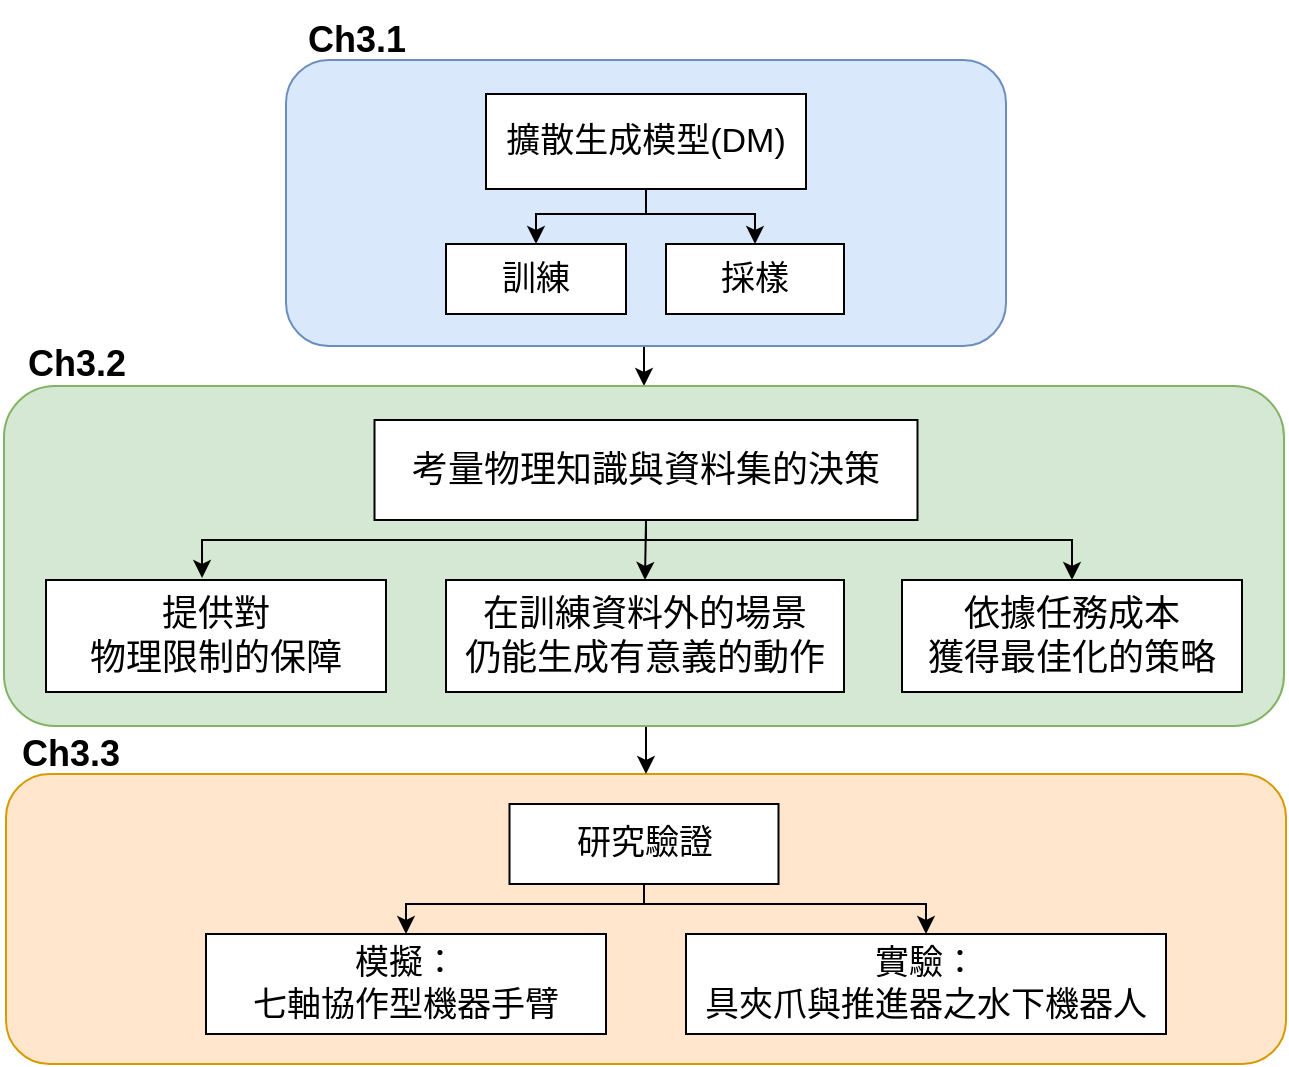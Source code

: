 <mxfile version="26.0.8">
  <diagram name="Page-1" id="wOB_9WMUOYio087HsXXo">
    <mxGraphModel dx="1562" dy="857" grid="1" gridSize="10" guides="1" tooltips="1" connect="1" arrows="1" fold="1" page="1" pageScale="1" pageWidth="827" pageHeight="1169" math="0" shadow="0">
      <root>
        <mxCell id="0" />
        <mxCell id="1" parent="0" />
        <mxCell id="OV2g7p3yE7dfUdtsTMxP-19" value="&lt;h3&gt;&lt;br&gt;&lt;/h3&gt;" style="rounded=1;whiteSpace=wrap;html=1;fillColor=#ffe6cc;strokeColor=#d79b00;align=left;" parent="1" vertex="1">
          <mxGeometry x="100" y="487" width="640" height="145" as="geometry" />
        </mxCell>
        <mxCell id="croenbVwfPVmmudFRWwA-13" style="edgeStyle=orthogonalEdgeStyle;rounded=0;orthogonalLoop=1;jettySize=auto;html=1;exitX=0.5;exitY=1;exitDx=0;exitDy=0;entryX=0.5;entryY=0;entryDx=0;entryDy=0;" edge="1" parent="1" source="OV2g7p3yE7dfUdtsTMxP-17" target="croenbVwfPVmmudFRWwA-2">
          <mxGeometry relative="1" as="geometry" />
        </mxCell>
        <mxCell id="OV2g7p3yE7dfUdtsTMxP-17" value="&lt;h3&gt;&lt;br&gt;&lt;/h3&gt;" style="rounded=1;whiteSpace=wrap;html=1;fillColor=#dae8fc;strokeColor=#6c8ebf;align=left;" parent="1" vertex="1">
          <mxGeometry x="240" y="130" width="360" height="143" as="geometry" />
        </mxCell>
        <mxCell id="croenbVwfPVmmudFRWwA-11" style="edgeStyle=orthogonalEdgeStyle;rounded=0;orthogonalLoop=1;jettySize=auto;html=1;exitX=0.5;exitY=1;exitDx=0;exitDy=0;entryX=0.5;entryY=0;entryDx=0;entryDy=0;" edge="1" parent="1" source="BNkQrNhKQa_8A1IRFI8Z-1" target="croenbVwfPVmmudFRWwA-8">
          <mxGeometry relative="1" as="geometry">
            <Array as="points">
              <mxPoint x="420" y="207" />
              <mxPoint x="365" y="207" />
            </Array>
          </mxGeometry>
        </mxCell>
        <mxCell id="croenbVwfPVmmudFRWwA-12" style="edgeStyle=orthogonalEdgeStyle;rounded=0;orthogonalLoop=1;jettySize=auto;html=1;exitX=0.5;exitY=1;exitDx=0;exitDy=0;entryX=0.5;entryY=0;entryDx=0;entryDy=0;" edge="1" parent="1" source="BNkQrNhKQa_8A1IRFI8Z-1" target="croenbVwfPVmmudFRWwA-9">
          <mxGeometry relative="1" as="geometry">
            <Array as="points">
              <mxPoint x="420" y="207" />
              <mxPoint x="475" y="207" />
            </Array>
          </mxGeometry>
        </mxCell>
        <mxCell id="BNkQrNhKQa_8A1IRFI8Z-1" value="&lt;span style=&quot;font-size: 17px;&quot;&gt;擴散生成模型(DM)&lt;/span&gt;" style="rounded=0;whiteSpace=wrap;html=1;" parent="1" vertex="1">
          <mxGeometry x="340" y="147" width="160" height="47.5" as="geometry" />
        </mxCell>
        <mxCell id="OV2g7p3yE7dfUdtsTMxP-13" style="edgeStyle=orthogonalEdgeStyle;rounded=0;orthogonalLoop=1;jettySize=auto;html=1;exitX=0.5;exitY=1;exitDx=0;exitDy=0;entryX=0.52;entryY=0.001;entryDx=0;entryDy=0;entryPerimeter=0;" parent="1" target="BNkQrNhKQa_8A1IRFI8Z-11" edge="1">
          <mxGeometry relative="1" as="geometry">
            <Array as="points">
              <mxPoint x="620" y="762" />
              <mxPoint x="410" y="762" />
            </Array>
            <mxPoint x="620" y="747" as="sourcePoint" />
          </mxGeometry>
        </mxCell>
        <mxCell id="OV2g7p3yE7dfUdtsTMxP-15" style="edgeStyle=orthogonalEdgeStyle;rounded=0;orthogonalLoop=1;jettySize=auto;html=1;exitX=0.5;exitY=1;exitDx=0;exitDy=0;entryX=0.52;entryY=-0.003;entryDx=0;entryDy=0;entryPerimeter=0;" parent="1" target="BNkQrNhKQa_8A1IRFI8Z-11" edge="1">
          <mxGeometry relative="1" as="geometry">
            <Array as="points">
              <mxPoint x="175" y="762" />
              <mxPoint x="410" y="762" />
            </Array>
            <mxPoint x="175" y="747" as="sourcePoint" />
          </mxGeometry>
        </mxCell>
        <mxCell id="OV2g7p3yE7dfUdtsTMxP-21" value="&lt;b&gt;&lt;font style=&quot;font-size: 18px;&quot;&gt;Ch3.1&lt;/font&gt;&lt;/b&gt;" style="text;html=1;align=center;verticalAlign=middle;resizable=0;points=[];autosize=1;strokeColor=none;fillColor=none;" parent="1" vertex="1">
          <mxGeometry x="240" y="100" width="70" height="40" as="geometry" />
        </mxCell>
        <mxCell id="OV2g7p3yE7dfUdtsTMxP-23" value="&lt;b&gt;&lt;font style=&quot;font-size: 18px;&quot;&gt;Ch3.3&lt;/font&gt;&lt;/b&gt;" style="text;html=1;align=center;verticalAlign=middle;resizable=0;points=[];autosize=1;strokeColor=none;fillColor=none;" parent="1" vertex="1">
          <mxGeometry x="97" y="457" width="70" height="40" as="geometry" />
        </mxCell>
        <mxCell id="croenbVwfPVmmudFRWwA-19" style="edgeStyle=orthogonalEdgeStyle;rounded=0;orthogonalLoop=1;jettySize=auto;html=1;exitX=0.5;exitY=1;exitDx=0;exitDy=0;entryX=0.5;entryY=0;entryDx=0;entryDy=0;" edge="1" parent="1" target="OV2g7p3yE7dfUdtsTMxP-19">
          <mxGeometry relative="1" as="geometry">
            <mxPoint x="419" y="456" as="sourcePoint" />
          </mxGeometry>
        </mxCell>
        <mxCell id="croenbVwfPVmmudFRWwA-2" value="" style="rounded=1;whiteSpace=wrap;html=1;shadow=0;fillColor=#d5e8d4;strokeColor=#82b366;" vertex="1" parent="1">
          <mxGeometry x="99" y="293" width="640" height="170" as="geometry" />
        </mxCell>
        <mxCell id="croenbVwfPVmmudFRWwA-3" value="&lt;font style=&quot;font-size: 18px;&quot;&gt;提供對&lt;br&gt;物理限制的保障&lt;/font&gt;" style="rounded=0;whiteSpace=wrap;html=1;" vertex="1" parent="1">
          <mxGeometry x="120" y="390" width="170" height="56" as="geometry" />
        </mxCell>
        <mxCell id="croenbVwfPVmmudFRWwA-4" value="&lt;span style=&quot;font-size: 18px;&quot;&gt;在訓練資料外的場景&lt;br&gt;仍能生成有意義的動作&lt;/span&gt;" style="rounded=0;whiteSpace=wrap;html=1;" vertex="1" parent="1">
          <mxGeometry x="320" y="390" width="199" height="56" as="geometry" />
        </mxCell>
        <mxCell id="croenbVwfPVmmudFRWwA-5" value="&lt;span style=&quot;font-size: 18px;&quot;&gt;依據任務成本&lt;br&gt;獲得最佳化的策略&lt;/span&gt;" style="rounded=0;whiteSpace=wrap;html=1;" vertex="1" parent="1">
          <mxGeometry x="548" y="390" width="170" height="56" as="geometry" />
        </mxCell>
        <mxCell id="croenbVwfPVmmudFRWwA-15" style="edgeStyle=orthogonalEdgeStyle;rounded=0;orthogonalLoop=1;jettySize=auto;html=1;exitX=0.5;exitY=1;exitDx=0;exitDy=0;entryX=0.5;entryY=0;entryDx=0;entryDy=0;" edge="1" parent="1" source="croenbVwfPVmmudFRWwA-6" target="croenbVwfPVmmudFRWwA-5">
          <mxGeometry relative="1" as="geometry">
            <Array as="points">
              <mxPoint x="420" y="370" />
              <mxPoint x="633" y="370" />
            </Array>
          </mxGeometry>
        </mxCell>
        <mxCell id="croenbVwfPVmmudFRWwA-16" style="edgeStyle=orthogonalEdgeStyle;rounded=0;orthogonalLoop=1;jettySize=auto;html=1;exitX=0.5;exitY=1;exitDx=0;exitDy=0;entryX=0.5;entryY=0;entryDx=0;entryDy=0;" edge="1" parent="1" source="croenbVwfPVmmudFRWwA-6" target="croenbVwfPVmmudFRWwA-4">
          <mxGeometry relative="1" as="geometry" />
        </mxCell>
        <mxCell id="croenbVwfPVmmudFRWwA-6" value="&lt;span style=&quot;font-size: 18px;&quot;&gt;考量物理知識與資料集的決策&lt;/span&gt;" style="rounded=0;whiteSpace=wrap;html=1;" vertex="1" parent="1">
          <mxGeometry x="284.25" y="310" width="271.5" height="50" as="geometry" />
        </mxCell>
        <mxCell id="croenbVwfPVmmudFRWwA-20" style="edgeStyle=orthogonalEdgeStyle;rounded=0;orthogonalLoop=1;jettySize=auto;html=1;exitX=0.5;exitY=1;exitDx=0;exitDy=0;entryX=0.5;entryY=0;entryDx=0;entryDy=0;" edge="1" parent="1" source="croenbVwfPVmmudFRWwA-7" target="croenbVwfPVmmudFRWwA-17">
          <mxGeometry relative="1" as="geometry">
            <Array as="points">
              <mxPoint x="419" y="552" />
              <mxPoint x="300" y="552" />
            </Array>
          </mxGeometry>
        </mxCell>
        <mxCell id="croenbVwfPVmmudFRWwA-21" style="edgeStyle=orthogonalEdgeStyle;rounded=0;orthogonalLoop=1;jettySize=auto;html=1;exitX=0.5;exitY=1;exitDx=0;exitDy=0;entryX=0.5;entryY=0;entryDx=0;entryDy=0;" edge="1" parent="1" source="croenbVwfPVmmudFRWwA-7" target="croenbVwfPVmmudFRWwA-18">
          <mxGeometry relative="1" as="geometry">
            <Array as="points">
              <mxPoint x="419" y="552" />
              <mxPoint x="560" y="552" />
            </Array>
          </mxGeometry>
        </mxCell>
        <mxCell id="croenbVwfPVmmudFRWwA-7" value="&lt;span style=&quot;font-size: 17px;&quot;&gt;研究驗證&lt;/span&gt;" style="rounded=0;whiteSpace=wrap;html=1;" vertex="1" parent="1">
          <mxGeometry x="351.75" y="502" width="134.5" height="40" as="geometry" />
        </mxCell>
        <mxCell id="croenbVwfPVmmudFRWwA-8" value="&lt;span style=&quot;font-size: 17px;&quot;&gt;訓練&lt;/span&gt;" style="rounded=0;whiteSpace=wrap;html=1;" vertex="1" parent="1">
          <mxGeometry x="320" y="222" width="90" height="35" as="geometry" />
        </mxCell>
        <mxCell id="croenbVwfPVmmudFRWwA-9" value="&lt;span style=&quot;font-size: 17px;&quot;&gt;採樣&lt;/span&gt;" style="rounded=0;whiteSpace=wrap;html=1;" vertex="1" parent="1">
          <mxGeometry x="430" y="222" width="89" height="35" as="geometry" />
        </mxCell>
        <mxCell id="croenbVwfPVmmudFRWwA-10" value="&lt;b&gt;&lt;font style=&quot;font-size: 18px;&quot;&gt;Ch3.2&lt;/font&gt;&lt;/b&gt;" style="text;html=1;align=center;verticalAlign=middle;resizable=0;points=[];autosize=1;strokeColor=none;fillColor=none;" vertex="1" parent="1">
          <mxGeometry x="100" y="262" width="70" height="40" as="geometry" />
        </mxCell>
        <mxCell id="croenbVwfPVmmudFRWwA-14" style="edgeStyle=orthogonalEdgeStyle;rounded=0;orthogonalLoop=1;jettySize=auto;html=1;exitX=0.5;exitY=1;exitDx=0;exitDy=0;entryX=0.459;entryY=-0.018;entryDx=0;entryDy=0;entryPerimeter=0;" edge="1" parent="1" source="croenbVwfPVmmudFRWwA-6" target="croenbVwfPVmmudFRWwA-3">
          <mxGeometry relative="1" as="geometry">
            <mxPoint x="198" y="380" as="targetPoint" />
            <Array as="points">
              <mxPoint x="420" y="370" />
              <mxPoint x="198" y="370" />
            </Array>
          </mxGeometry>
        </mxCell>
        <mxCell id="croenbVwfPVmmudFRWwA-17" value="&lt;span style=&quot;font-size: 17px;&quot;&gt;模擬：&lt;br&gt;七軸協作型機器手臂&lt;/span&gt;" style="rounded=0;whiteSpace=wrap;html=1;" vertex="1" parent="1">
          <mxGeometry x="200" y="567" width="200" height="50" as="geometry" />
        </mxCell>
        <mxCell id="croenbVwfPVmmudFRWwA-18" value="&lt;span style=&quot;font-size: 17px;&quot;&gt;實驗：&lt;br&gt;具夾爪與推進器之水下機器人&lt;/span&gt;" style="rounded=0;whiteSpace=wrap;html=1;" vertex="1" parent="1">
          <mxGeometry x="440" y="567" width="240" height="50" as="geometry" />
        </mxCell>
      </root>
    </mxGraphModel>
  </diagram>
</mxfile>

